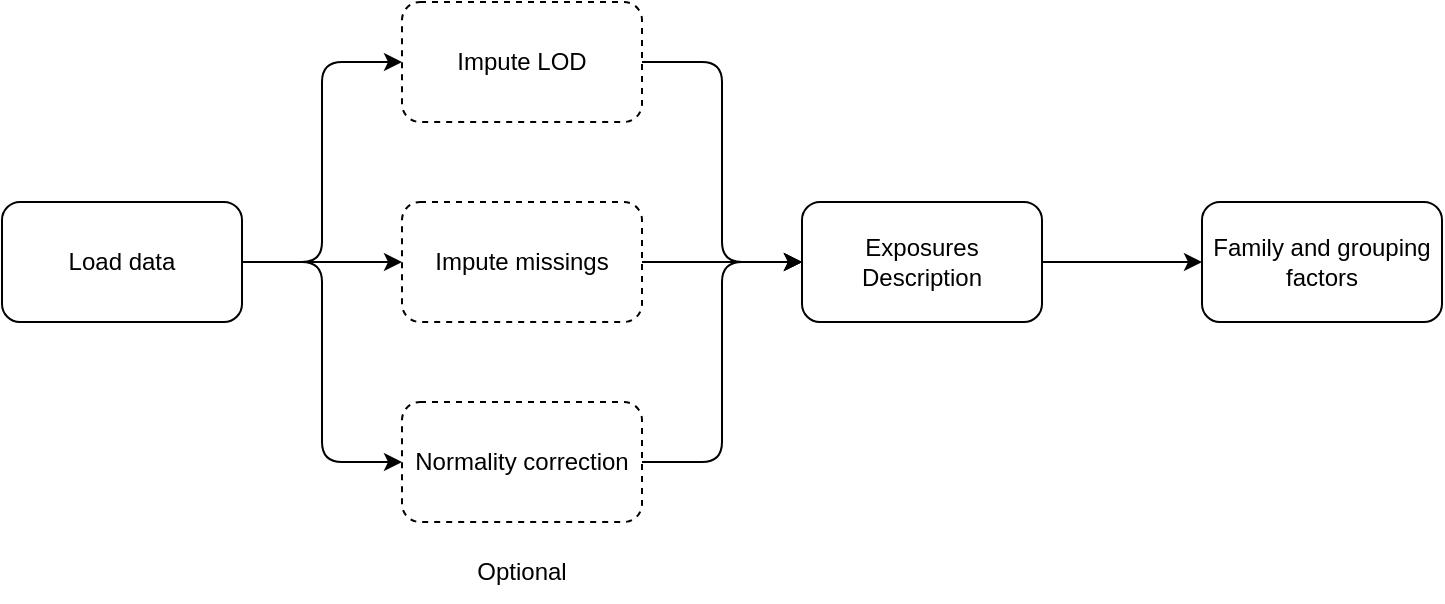 <mxfile version="12.8.8" type="device"><diagram id="ikGk5NHHArcJRp3SPBoH" name="Page-1"><mxGraphModel dx="786" dy="497" grid="1" gridSize="10" guides="1" tooltips="1" connect="1" arrows="1" fold="1" page="1" pageScale="1" pageWidth="827" pageHeight="1169" math="0" shadow="0"><root><mxCell id="0"/><mxCell id="1" parent="0"/><mxCell id="invHRjWYSuwBnFAoER7o-3" value="" style="edgeStyle=orthogonalEdgeStyle;rounded=0;orthogonalLoop=1;jettySize=auto;html=1;" parent="1" source="invHRjWYSuwBnFAoER7o-1" target="invHRjWYSuwBnFAoER7o-2" edge="1"><mxGeometry relative="1" as="geometry"/></mxCell><mxCell id="invHRjWYSuwBnFAoER7o-1" value="Impute missings" style="rounded=1;whiteSpace=wrap;html=1;dashed=1;" parent="1" vertex="1"><mxGeometry x="340" y="250" width="120" height="60" as="geometry"/></mxCell><mxCell id="x0CfpEF8KYlxVVHawJnL-1" value="Load data" style="rounded=1;whiteSpace=wrap;html=1;" vertex="1" parent="1"><mxGeometry x="140" y="250" width="120" height="60" as="geometry"/></mxCell><mxCell id="invHRjWYSuwBnFAoER7o-5" value="" style="edgeStyle=orthogonalEdgeStyle;rounded=0;orthogonalLoop=1;jettySize=auto;html=1;" parent="1" source="invHRjWYSuwBnFAoER7o-2" target="invHRjWYSuwBnFAoER7o-4" edge="1"><mxGeometry relative="1" as="geometry"/></mxCell><mxCell id="invHRjWYSuwBnFAoER7o-2" value="Exposures Description" style="rounded=1;whiteSpace=wrap;html=1;" parent="1" vertex="1"><mxGeometry x="540" y="250" width="120" height="60" as="geometry"/></mxCell><mxCell id="invHRjWYSuwBnFAoER7o-4" value="Family and grouping factors" style="rounded=1;whiteSpace=wrap;html=1;" parent="1" vertex="1"><mxGeometry x="740" y="250" width="120" height="60" as="geometry"/></mxCell><mxCell id="x0CfpEF8KYlxVVHawJnL-3" value="" style="endArrow=classic;html=1;exitX=1;exitY=0.5;exitDx=0;exitDy=0;entryX=0;entryY=0.5;entryDx=0;entryDy=0;" edge="1" parent="1" source="x0CfpEF8KYlxVVHawJnL-1" target="invHRjWYSuwBnFAoER7o-1"><mxGeometry width="50" height="50" relative="1" as="geometry"><mxPoint x="380" y="280" as="sourcePoint"/><mxPoint x="430" y="230" as="targetPoint"/></mxGeometry></mxCell><mxCell id="x0CfpEF8KYlxVVHawJnL-4" value="Impute LOD" style="rounded=1;whiteSpace=wrap;html=1;dashed=1;" vertex="1" parent="1"><mxGeometry x="340" y="150" width="120" height="60" as="geometry"/></mxCell><mxCell id="x0CfpEF8KYlxVVHawJnL-5" value="Normality correction" style="rounded=1;whiteSpace=wrap;html=1;dashed=1;" vertex="1" parent="1"><mxGeometry x="340" y="350" width="120" height="60" as="geometry"/></mxCell><mxCell id="x0CfpEF8KYlxVVHawJnL-6" value="" style="endArrow=classic;html=1;exitX=1;exitY=0.5;exitDx=0;exitDy=0;entryX=0;entryY=0.5;entryDx=0;entryDy=0;" edge="1" parent="1" source="x0CfpEF8KYlxVVHawJnL-1" target="x0CfpEF8KYlxVVHawJnL-5"><mxGeometry width="50" height="50" relative="1" as="geometry"><mxPoint x="380" y="280" as="sourcePoint"/><mxPoint x="430" y="230" as="targetPoint"/><Array as="points"><mxPoint x="300" y="280"/><mxPoint x="300" y="380"/></Array></mxGeometry></mxCell><mxCell id="x0CfpEF8KYlxVVHawJnL-7" value="" style="endArrow=classic;html=1;exitX=1;exitY=0.5;exitDx=0;exitDy=0;entryX=0;entryY=0.5;entryDx=0;entryDy=0;" edge="1" parent="1" source="x0CfpEF8KYlxVVHawJnL-1" target="x0CfpEF8KYlxVVHawJnL-4"><mxGeometry width="50" height="50" relative="1" as="geometry"><mxPoint x="380" y="280" as="sourcePoint"/><mxPoint x="430" y="230" as="targetPoint"/><Array as="points"><mxPoint x="300" y="280"/><mxPoint x="300" y="180"/></Array></mxGeometry></mxCell><mxCell id="x0CfpEF8KYlxVVHawJnL-8" value="" style="endArrow=classic;html=1;exitX=1;exitY=0.5;exitDx=0;exitDy=0;entryX=0;entryY=0.5;entryDx=0;entryDy=0;" edge="1" parent="1" source="x0CfpEF8KYlxVVHawJnL-5" target="invHRjWYSuwBnFAoER7o-2"><mxGeometry width="50" height="50" relative="1" as="geometry"><mxPoint x="380" y="280" as="sourcePoint"/><mxPoint x="430" y="230" as="targetPoint"/><Array as="points"><mxPoint x="500" y="380"/><mxPoint x="500" y="280"/></Array></mxGeometry></mxCell><mxCell id="x0CfpEF8KYlxVVHawJnL-9" value="" style="endArrow=classic;html=1;exitX=1;exitY=0.5;exitDx=0;exitDy=0;entryX=0;entryY=0.5;entryDx=0;entryDy=0;" edge="1" parent="1" source="x0CfpEF8KYlxVVHawJnL-4" target="invHRjWYSuwBnFAoER7o-2"><mxGeometry width="50" height="50" relative="1" as="geometry"><mxPoint x="380" y="280" as="sourcePoint"/><mxPoint x="430" y="230" as="targetPoint"/><Array as="points"><mxPoint x="500" y="180"/><mxPoint x="500" y="280"/></Array></mxGeometry></mxCell><mxCell id="x0CfpEF8KYlxVVHawJnL-10" value="Optional" style="text;html=1;strokeColor=none;fillColor=none;align=center;verticalAlign=middle;whiteSpace=wrap;rounded=0;dashed=1;" vertex="1" parent="1"><mxGeometry x="375" y="420" width="50" height="30" as="geometry"/></mxCell></root></mxGraphModel></diagram></mxfile>